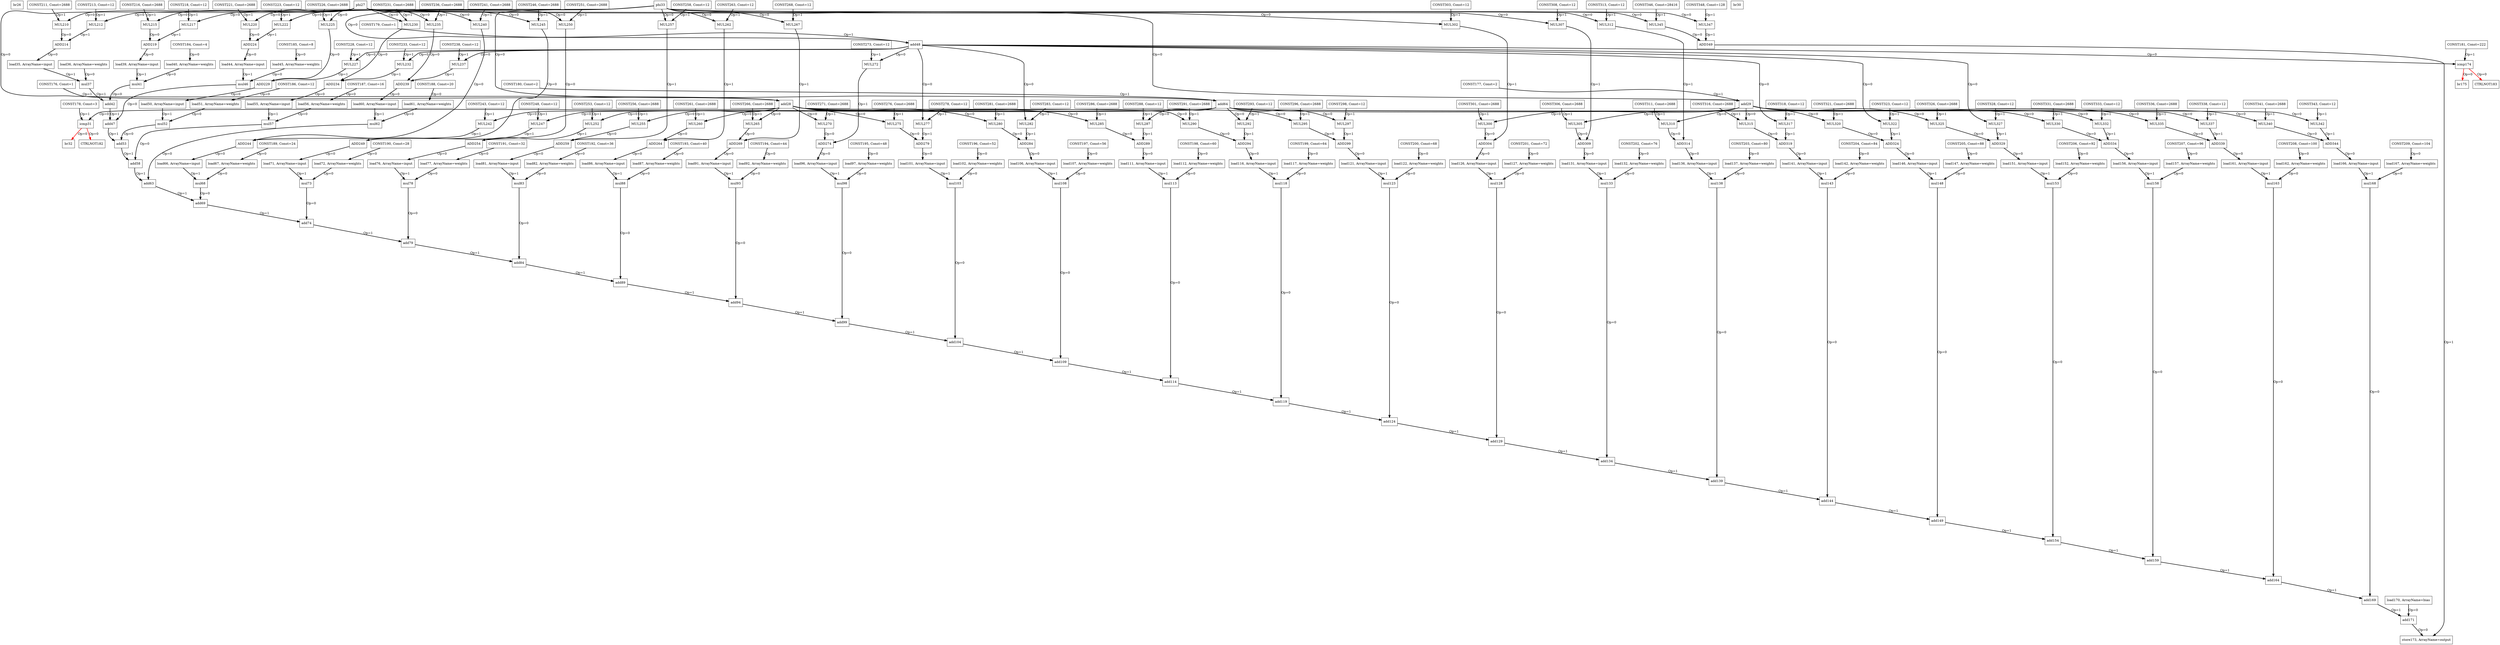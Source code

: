 Digraph G {
br26[label = "br26", shape = box, color = black];
phi27[label = "phi27", shape = box, color = black];
add28[label = "add28", shape = box, color = black];
add29[label = "add29", shape = box, color = black];
br30[label = "br30", shape = box, color = black];
icmp31[label = "icmp31", shape = box, color = black];
br32[label = "br32", shape = box, color = black];
phi33[label = "phi33", shape = box, color = black];
load35[label = "load35, ArrayName=input", shape = box, color = black];
load36[label = "load36, ArrayName=weights", shape = box, color = black];
mul37[label = "mul37", shape = box, color = black];
load39[label = "load39, ArrayName=input", shape = box, color = black];
load40[label = "load40, ArrayName=weights", shape = box, color = black];
mul41[label = "mul41", shape = box, color = black];
add42[label = "add42", shape = box, color = black];
load44[label = "load44, ArrayName=input", shape = box, color = black];
load45[label = "load45, ArrayName=weights", shape = box, color = black];
mul46[label = "mul46", shape = box, color = black];
add47[label = "add47", shape = box, color = black];
add48[label = "add48", shape = box, color = black];
load50[label = "load50, ArrayName=input", shape = box, color = black];
load51[label = "load51, ArrayName=weights", shape = box, color = black];
mul52[label = "mul52", shape = box, color = black];
add53[label = "add53", shape = box, color = black];
load55[label = "load55, ArrayName=input", shape = box, color = black];
load56[label = "load56, ArrayName=weights", shape = box, color = black];
mul57[label = "mul57", shape = box, color = black];
add58[label = "add58", shape = box, color = black];
load60[label = "load60, ArrayName=input", shape = box, color = black];
load61[label = "load61, ArrayName=weights", shape = box, color = black];
mul62[label = "mul62", shape = box, color = black];
add63[label = "add63", shape = box, color = black];
add64[label = "add64", shape = box, color = black];
load66[label = "load66, ArrayName=input", shape = box, color = black];
load67[label = "load67, ArrayName=weights", shape = box, color = black];
mul68[label = "mul68", shape = box, color = black];
add69[label = "add69", shape = box, color = black];
load71[label = "load71, ArrayName=input", shape = box, color = black];
load72[label = "load72, ArrayName=weights", shape = box, color = black];
mul73[label = "mul73", shape = box, color = black];
add74[label = "add74", shape = box, color = black];
load76[label = "load76, ArrayName=input", shape = box, color = black];
load77[label = "load77, ArrayName=weights", shape = box, color = black];
mul78[label = "mul78", shape = box, color = black];
add79[label = "add79", shape = box, color = black];
load81[label = "load81, ArrayName=input", shape = box, color = black];
load82[label = "load82, ArrayName=weights", shape = box, color = black];
mul83[label = "mul83", shape = box, color = black];
add84[label = "add84", shape = box, color = black];
load86[label = "load86, ArrayName=input", shape = box, color = black];
load87[label = "load87, ArrayName=weights", shape = box, color = black];
mul88[label = "mul88", shape = box, color = black];
add89[label = "add89", shape = box, color = black];
load91[label = "load91, ArrayName=input", shape = box, color = black];
load92[label = "load92, ArrayName=weights", shape = box, color = black];
mul93[label = "mul93", shape = box, color = black];
add94[label = "add94", shape = box, color = black];
load96[label = "load96, ArrayName=input", shape = box, color = black];
load97[label = "load97, ArrayName=weights", shape = box, color = black];
mul98[label = "mul98", shape = box, color = black];
add99[label = "add99", shape = box, color = black];
load101[label = "load101, ArrayName=input", shape = box, color = black];
load102[label = "load102, ArrayName=weights", shape = box, color = black];
mul103[label = "mul103", shape = box, color = black];
add104[label = "add104", shape = box, color = black];
load106[label = "load106, ArrayName=input", shape = box, color = black];
load107[label = "load107, ArrayName=weights", shape = box, color = black];
mul108[label = "mul108", shape = box, color = black];
add109[label = "add109", shape = box, color = black];
load111[label = "load111, ArrayName=input", shape = box, color = black];
load112[label = "load112, ArrayName=weights", shape = box, color = black];
mul113[label = "mul113", shape = box, color = black];
add114[label = "add114", shape = box, color = black];
load116[label = "load116, ArrayName=input", shape = box, color = black];
load117[label = "load117, ArrayName=weights", shape = box, color = black];
mul118[label = "mul118", shape = box, color = black];
add119[label = "add119", shape = box, color = black];
load121[label = "load121, ArrayName=input", shape = box, color = black];
load122[label = "load122, ArrayName=weights", shape = box, color = black];
mul123[label = "mul123", shape = box, color = black];
add124[label = "add124", shape = box, color = black];
load126[label = "load126, ArrayName=input", shape = box, color = black];
load127[label = "load127, ArrayName=weights", shape = box, color = black];
mul128[label = "mul128", shape = box, color = black];
add129[label = "add129", shape = box, color = black];
load131[label = "load131, ArrayName=input", shape = box, color = black];
load132[label = "load132, ArrayName=weights", shape = box, color = black];
mul133[label = "mul133", shape = box, color = black];
add134[label = "add134", shape = box, color = black];
load136[label = "load136, ArrayName=input", shape = box, color = black];
load137[label = "load137, ArrayName=weights", shape = box, color = black];
mul138[label = "mul138", shape = box, color = black];
add139[label = "add139", shape = box, color = black];
load141[label = "load141, ArrayName=input", shape = box, color = black];
load142[label = "load142, ArrayName=weights", shape = box, color = black];
mul143[label = "mul143", shape = box, color = black];
add144[label = "add144", shape = box, color = black];
load146[label = "load146, ArrayName=input", shape = box, color = black];
load147[label = "load147, ArrayName=weights", shape = box, color = black];
mul148[label = "mul148", shape = box, color = black];
add149[label = "add149", shape = box, color = black];
load151[label = "load151, ArrayName=input", shape = box, color = black];
load152[label = "load152, ArrayName=weights", shape = box, color = black];
mul153[label = "mul153", shape = box, color = black];
add154[label = "add154", shape = box, color = black];
load156[label = "load156, ArrayName=input", shape = box, color = black];
load157[label = "load157, ArrayName=weights", shape = box, color = black];
mul158[label = "mul158", shape = box, color = black];
add159[label = "add159", shape = box, color = black];
load161[label = "load161, ArrayName=input", shape = box, color = black];
load162[label = "load162, ArrayName=weights", shape = box, color = black];
mul163[label = "mul163", shape = box, color = black];
add164[label = "add164", shape = box, color = black];
load166[label = "load166, ArrayName=input", shape = box, color = black];
load167[label = "load167, ArrayName=weights", shape = box, color = black];
mul168[label = "mul168", shape = box, color = black];
add169[label = "add169", shape = box, color = black];
load170[label = "load170, ArrayName=bias", shape = box, color = black];
add171[label = "add171", shape = box, color = black];
store173[label = "store173, ArrayName=output", shape = box, color = black];
icmp174[label = "icmp174", shape = box, color = black];
br175[label = "br175", shape = box, color = black];
CONST176[label = "CONST176, Const=1", shape = box, color = black];
CONST177[label = "CONST177, Const=2", shape = box, color = black];
CONST178[label = "CONST178, Const=3", shape = box, color = black];
CONST179[label = "CONST179, Const=1", shape = box, color = black];
CONST180[label = "CONST180, Const=2", shape = box, color = black];
CONST181[label = "CONST181, Const=222", shape = box, color = black];
CTRLNOT182[label = "CTRLNOT182", shape = box, color = black];
CTRLNOT183[label = "CTRLNOT183", shape = box, color = black];
CONST184[label = "CONST184, Const=4", shape = box, color = black];
CONST185[label = "CONST185, Const=8", shape = box, color = black];
CONST186[label = "CONST186, Const=12", shape = box, color = black];
CONST187[label = "CONST187, Const=16", shape = box, color = black];
CONST188[label = "CONST188, Const=20", shape = box, color = black];
CONST189[label = "CONST189, Const=24", shape = box, color = black];
CONST190[label = "CONST190, Const=28", shape = box, color = black];
CONST191[label = "CONST191, Const=32", shape = box, color = black];
CONST192[label = "CONST192, Const=36", shape = box, color = black];
CONST193[label = "CONST193, Const=40", shape = box, color = black];
CONST194[label = "CONST194, Const=44", shape = box, color = black];
CONST195[label = "CONST195, Const=48", shape = box, color = black];
CONST196[label = "CONST196, Const=52", shape = box, color = black];
CONST197[label = "CONST197, Const=56", shape = box, color = black];
CONST198[label = "CONST198, Const=60", shape = box, color = black];
CONST199[label = "CONST199, Const=64", shape = box, color = black];
CONST200[label = "CONST200, Const=68", shape = box, color = black];
CONST201[label = "CONST201, Const=72", shape = box, color = black];
CONST202[label = "CONST202, Const=76", shape = box, color = black];
CONST203[label = "CONST203, Const=80", shape = box, color = black];
CONST204[label = "CONST204, Const=84", shape = box, color = black];
CONST205[label = "CONST205, Const=88", shape = box, color = black];
CONST206[label = "CONST206, Const=92", shape = box, color = black];
CONST207[label = "CONST207, Const=96", shape = box, color = black];
CONST208[label = "CONST208, Const=100", shape = box, color = black];
CONST209[label = "CONST209, Const=104", shape = box, color = black];
MUL210[label = "MUL210", shape = box, color = black];
CONST211[label = "CONST211, Const=2688", shape = box, color = black];
MUL212[label = "MUL212", shape = box, color = black];
CONST213[label = "CONST213, Const=12", shape = box, color = black];
ADD214[label = "ADD214", shape = box, color = black];
MUL215[label = "MUL215", shape = box, color = black];
CONST216[label = "CONST216, Const=2688", shape = box, color = black];
MUL217[label = "MUL217", shape = box, color = black];
CONST218[label = "CONST218, Const=12", shape = box, color = black];
ADD219[label = "ADD219", shape = box, color = black];
MUL220[label = "MUL220", shape = box, color = black];
CONST221[label = "CONST221, Const=2688", shape = box, color = black];
MUL222[label = "MUL222", shape = box, color = black];
CONST223[label = "CONST223, Const=12", shape = box, color = black];
ADD224[label = "ADD224", shape = box, color = black];
MUL225[label = "MUL225", shape = box, color = black];
CONST226[label = "CONST226, Const=2688", shape = box, color = black];
MUL227[label = "MUL227", shape = box, color = black];
CONST228[label = "CONST228, Const=12", shape = box, color = black];
ADD229[label = "ADD229", shape = box, color = black];
MUL230[label = "MUL230", shape = box, color = black];
CONST231[label = "CONST231, Const=2688", shape = box, color = black];
MUL232[label = "MUL232", shape = box, color = black];
CONST233[label = "CONST233, Const=12", shape = box, color = black];
ADD234[label = "ADD234", shape = box, color = black];
MUL235[label = "MUL235", shape = box, color = black];
CONST236[label = "CONST236, Const=2688", shape = box, color = black];
MUL237[label = "MUL237", shape = box, color = black];
CONST238[label = "CONST238, Const=12", shape = box, color = black];
ADD239[label = "ADD239", shape = box, color = black];
MUL240[label = "MUL240", shape = box, color = black];
CONST241[label = "CONST241, Const=2688", shape = box, color = black];
MUL242[label = "MUL242", shape = box, color = black];
CONST243[label = "CONST243, Const=12", shape = box, color = black];
ADD244[label = "ADD244", shape = box, color = black];
MUL245[label = "MUL245", shape = box, color = black];
CONST246[label = "CONST246, Const=2688", shape = box, color = black];
MUL247[label = "MUL247", shape = box, color = black];
CONST248[label = "CONST248, Const=12", shape = box, color = black];
ADD249[label = "ADD249", shape = box, color = black];
MUL250[label = "MUL250", shape = box, color = black];
CONST251[label = "CONST251, Const=2688", shape = box, color = black];
MUL252[label = "MUL252", shape = box, color = black];
CONST253[label = "CONST253, Const=12", shape = box, color = black];
ADD254[label = "ADD254", shape = box, color = black];
MUL255[label = "MUL255", shape = box, color = black];
CONST256[label = "CONST256, Const=2688", shape = box, color = black];
MUL257[label = "MUL257", shape = box, color = black];
CONST258[label = "CONST258, Const=12", shape = box, color = black];
ADD259[label = "ADD259", shape = box, color = black];
MUL260[label = "MUL260", shape = box, color = black];
CONST261[label = "CONST261, Const=2688", shape = box, color = black];
MUL262[label = "MUL262", shape = box, color = black];
CONST263[label = "CONST263, Const=12", shape = box, color = black];
ADD264[label = "ADD264", shape = box, color = black];
MUL265[label = "MUL265", shape = box, color = black];
CONST266[label = "CONST266, Const=2688", shape = box, color = black];
MUL267[label = "MUL267", shape = box, color = black];
CONST268[label = "CONST268, Const=12", shape = box, color = black];
ADD269[label = "ADD269", shape = box, color = black];
MUL270[label = "MUL270", shape = box, color = black];
CONST271[label = "CONST271, Const=2688", shape = box, color = black];
MUL272[label = "MUL272", shape = box, color = black];
CONST273[label = "CONST273, Const=12", shape = box, color = black];
ADD274[label = "ADD274", shape = box, color = black];
MUL275[label = "MUL275", shape = box, color = black];
CONST276[label = "CONST276, Const=2688", shape = box, color = black];
MUL277[label = "MUL277", shape = box, color = black];
CONST278[label = "CONST278, Const=12", shape = box, color = black];
ADD279[label = "ADD279", shape = box, color = black];
MUL280[label = "MUL280", shape = box, color = black];
CONST281[label = "CONST281, Const=2688", shape = box, color = black];
MUL282[label = "MUL282", shape = box, color = black];
CONST283[label = "CONST283, Const=12", shape = box, color = black];
ADD284[label = "ADD284", shape = box, color = black];
MUL285[label = "MUL285", shape = box, color = black];
CONST286[label = "CONST286, Const=2688", shape = box, color = black];
MUL287[label = "MUL287", shape = box, color = black];
CONST288[label = "CONST288, Const=12", shape = box, color = black];
ADD289[label = "ADD289", shape = box, color = black];
MUL290[label = "MUL290", shape = box, color = black];
CONST291[label = "CONST291, Const=2688", shape = box, color = black];
MUL292[label = "MUL292", shape = box, color = black];
CONST293[label = "CONST293, Const=12", shape = box, color = black];
ADD294[label = "ADD294", shape = box, color = black];
MUL295[label = "MUL295", shape = box, color = black];
CONST296[label = "CONST296, Const=2688", shape = box, color = black];
MUL297[label = "MUL297", shape = box, color = black];
CONST298[label = "CONST298, Const=12", shape = box, color = black];
ADD299[label = "ADD299", shape = box, color = black];
MUL300[label = "MUL300", shape = box, color = black];
CONST301[label = "CONST301, Const=2688", shape = box, color = black];
MUL302[label = "MUL302", shape = box, color = black];
CONST303[label = "CONST303, Const=12", shape = box, color = black];
ADD304[label = "ADD304", shape = box, color = black];
MUL305[label = "MUL305", shape = box, color = black];
CONST306[label = "CONST306, Const=2688", shape = box, color = black];
MUL307[label = "MUL307", shape = box, color = black];
CONST308[label = "CONST308, Const=12", shape = box, color = black];
ADD309[label = "ADD309", shape = box, color = black];
MUL310[label = "MUL310", shape = box, color = black];
CONST311[label = "CONST311, Const=2688", shape = box, color = black];
MUL312[label = "MUL312", shape = box, color = black];
CONST313[label = "CONST313, Const=12", shape = box, color = black];
ADD314[label = "ADD314", shape = box, color = black];
MUL315[label = "MUL315", shape = box, color = black];
CONST316[label = "CONST316, Const=2688", shape = box, color = black];
MUL317[label = "MUL317", shape = box, color = black];
CONST318[label = "CONST318, Const=12", shape = box, color = black];
ADD319[label = "ADD319", shape = box, color = black];
MUL320[label = "MUL320", shape = box, color = black];
CONST321[label = "CONST321, Const=2688", shape = box, color = black];
MUL322[label = "MUL322", shape = box, color = black];
CONST323[label = "CONST323, Const=12", shape = box, color = black];
ADD324[label = "ADD324", shape = box, color = black];
MUL325[label = "MUL325", shape = box, color = black];
CONST326[label = "CONST326, Const=2688", shape = box, color = black];
MUL327[label = "MUL327", shape = box, color = black];
CONST328[label = "CONST328, Const=12", shape = box, color = black];
ADD329[label = "ADD329", shape = box, color = black];
MUL330[label = "MUL330", shape = box, color = black];
CONST331[label = "CONST331, Const=2688", shape = box, color = black];
MUL332[label = "MUL332", shape = box, color = black];
CONST333[label = "CONST333, Const=12", shape = box, color = black];
ADD334[label = "ADD334", shape = box, color = black];
MUL335[label = "MUL335", shape = box, color = black];
CONST336[label = "CONST336, Const=2688", shape = box, color = black];
MUL337[label = "MUL337", shape = box, color = black];
CONST338[label = "CONST338, Const=12", shape = box, color = black];
ADD339[label = "ADD339", shape = box, color = black];
MUL340[label = "MUL340", shape = box, color = black];
CONST341[label = "CONST341, Const=2688", shape = box, color = black];
MUL342[label = "MUL342", shape = box, color = black];
CONST343[label = "CONST343, Const=12", shape = box, color = black];
ADD344[label = "ADD344", shape = box, color = black];
MUL345[label = "MUL345", shape = box, color = black];
CONST346[label = "CONST346, Const=28416", shape = box, color = black];
MUL347[label = "MUL347", shape = box, color = black];
CONST348[label = "CONST348, Const=128", shape = box, color = black];
ADD349[label = "ADD349", shape = box, color = black];
phi27 -> add29[color = black, style = bold, label = "Op=0"];
phi27 -> add28[color = black, style = bold, label = "Op=0"];
CONST176 -> add28[color = black, style = bold, label = "Op=1"];
add28 -> icmp31[color = black, style = bold, label = "Op=0"];
CONST177 -> add29[color = black, style = bold, label = "Op=1"];
CONST178 -> icmp31[color = black, style = bold, label = "Op=1"];
icmp31 -> br32[color = red, style = bold, label = "Op=0"];
phi33 -> add64[color = black, style = bold, label = "Op=0"];
phi33 -> add48[color = black, style = bold, label = "Op=0"];
load35 -> mul37[color = black, style = bold, label = "Op=1"];
load36 -> mul37[color = black, style = bold, label = "Op=0"];
mul37 -> add42[color = black, style = bold, label = "Op=1"];
load39 -> mul41[color = black, style = bold, label = "Op=1"];
load40 -> mul41[color = black, style = bold, label = "Op=0"];
mul41 -> add42[color = black, style = bold, label = "Op=0"];
add42 -> add47[color = black, style = bold, label = "Op=1"];
load44 -> mul46[color = black, style = bold, label = "Op=1"];
load45 -> mul46[color = black, style = bold, label = "Op=0"];
mul46 -> add47[color = black, style = bold, label = "Op=0"];
add47 -> add53[color = black, style = bold, label = "Op=1"];
CONST179 -> add48[color = black, style = bold, label = "Op=1"];
add48 -> icmp174[color = black, style = bold, label = "Op=0"];
load50 -> mul52[color = black, style = bold, label = "Op=1"];
load51 -> mul52[color = black, style = bold, label = "Op=0"];
mul52 -> add53[color = black, style = bold, label = "Op=0"];
add53 -> add58[color = black, style = bold, label = "Op=1"];
load55 -> mul57[color = black, style = bold, label = "Op=1"];
load56 -> mul57[color = black, style = bold, label = "Op=0"];
mul57 -> add58[color = black, style = bold, label = "Op=0"];
add58 -> add63[color = black, style = bold, label = "Op=1"];
load60 -> mul62[color = black, style = bold, label = "Op=1"];
load61 -> mul62[color = black, style = bold, label = "Op=0"];
mul62 -> add63[color = black, style = bold, label = "Op=0"];
add63 -> add69[color = black, style = bold, label = "Op=1"];
CONST180 -> add64[color = black, style = bold, label = "Op=1"];
load66 -> mul68[color = black, style = bold, label = "Op=1"];
load67 -> mul68[color = black, style = bold, label = "Op=0"];
mul68 -> add69[color = black, style = bold, label = "Op=0"];
add69 -> add74[color = black, style = bold, label = "Op=1"];
load71 -> mul73[color = black, style = bold, label = "Op=1"];
load72 -> mul73[color = black, style = bold, label = "Op=0"];
mul73 -> add74[color = black, style = bold, label = "Op=0"];
add74 -> add79[color = black, style = bold, label = "Op=1"];
load76 -> mul78[color = black, style = bold, label = "Op=1"];
load77 -> mul78[color = black, style = bold, label = "Op=0"];
mul78 -> add79[color = black, style = bold, label = "Op=0"];
add79 -> add84[color = black, style = bold, label = "Op=1"];
load81 -> mul83[color = black, style = bold, label = "Op=1"];
load82 -> mul83[color = black, style = bold, label = "Op=0"];
mul83 -> add84[color = black, style = bold, label = "Op=0"];
add84 -> add89[color = black, style = bold, label = "Op=1"];
load86 -> mul88[color = black, style = bold, label = "Op=1"];
load87 -> mul88[color = black, style = bold, label = "Op=0"];
mul88 -> add89[color = black, style = bold, label = "Op=0"];
add89 -> add94[color = black, style = bold, label = "Op=1"];
load91 -> mul93[color = black, style = bold, label = "Op=1"];
load92 -> mul93[color = black, style = bold, label = "Op=0"];
mul93 -> add94[color = black, style = bold, label = "Op=0"];
add94 -> add99[color = black, style = bold, label = "Op=1"];
load96 -> mul98[color = black, style = bold, label = "Op=1"];
load97 -> mul98[color = black, style = bold, label = "Op=0"];
mul98 -> add99[color = black, style = bold, label = "Op=0"];
add99 -> add104[color = black, style = bold, label = "Op=1"];
load101 -> mul103[color = black, style = bold, label = "Op=1"];
load102 -> mul103[color = black, style = bold, label = "Op=0"];
mul103 -> add104[color = black, style = bold, label = "Op=0"];
add104 -> add109[color = black, style = bold, label = "Op=1"];
load106 -> mul108[color = black, style = bold, label = "Op=1"];
load107 -> mul108[color = black, style = bold, label = "Op=0"];
mul108 -> add109[color = black, style = bold, label = "Op=0"];
add109 -> add114[color = black, style = bold, label = "Op=1"];
load111 -> mul113[color = black, style = bold, label = "Op=1"];
load112 -> mul113[color = black, style = bold, label = "Op=0"];
mul113 -> add114[color = black, style = bold, label = "Op=0"];
add114 -> add119[color = black, style = bold, label = "Op=1"];
load116 -> mul118[color = black, style = bold, label = "Op=1"];
load117 -> mul118[color = black, style = bold, label = "Op=0"];
mul118 -> add119[color = black, style = bold, label = "Op=0"];
add119 -> add124[color = black, style = bold, label = "Op=1"];
load121 -> mul123[color = black, style = bold, label = "Op=1"];
load122 -> mul123[color = black, style = bold, label = "Op=0"];
mul123 -> add124[color = black, style = bold, label = "Op=0"];
add124 -> add129[color = black, style = bold, label = "Op=1"];
load126 -> mul128[color = black, style = bold, label = "Op=1"];
load127 -> mul128[color = black, style = bold, label = "Op=0"];
mul128 -> add129[color = black, style = bold, label = "Op=0"];
add129 -> add134[color = black, style = bold, label = "Op=1"];
load131 -> mul133[color = black, style = bold, label = "Op=1"];
load132 -> mul133[color = black, style = bold, label = "Op=0"];
mul133 -> add134[color = black, style = bold, label = "Op=0"];
add134 -> add139[color = black, style = bold, label = "Op=1"];
load136 -> mul138[color = black, style = bold, label = "Op=1"];
load137 -> mul138[color = black, style = bold, label = "Op=0"];
mul138 -> add139[color = black, style = bold, label = "Op=0"];
add139 -> add144[color = black, style = bold, label = "Op=1"];
load141 -> mul143[color = black, style = bold, label = "Op=1"];
load142 -> mul143[color = black, style = bold, label = "Op=0"];
mul143 -> add144[color = black, style = bold, label = "Op=0"];
add144 -> add149[color = black, style = bold, label = "Op=1"];
load146 -> mul148[color = black, style = bold, label = "Op=1"];
load147 -> mul148[color = black, style = bold, label = "Op=0"];
mul148 -> add149[color = black, style = bold, label = "Op=0"];
add149 -> add154[color = black, style = bold, label = "Op=1"];
load151 -> mul153[color = black, style = bold, label = "Op=1"];
load152 -> mul153[color = black, style = bold, label = "Op=0"];
mul153 -> add154[color = black, style = bold, label = "Op=0"];
add154 -> add159[color = black, style = bold, label = "Op=1"];
load156 -> mul158[color = black, style = bold, label = "Op=1"];
load157 -> mul158[color = black, style = bold, label = "Op=0"];
mul158 -> add159[color = black, style = bold, label = "Op=0"];
add159 -> add164[color = black, style = bold, label = "Op=1"];
load161 -> mul163[color = black, style = bold, label = "Op=1"];
load162 -> mul163[color = black, style = bold, label = "Op=0"];
mul163 -> add164[color = black, style = bold, label = "Op=0"];
add164 -> add169[color = black, style = bold, label = "Op=1"];
load166 -> mul168[color = black, style = bold, label = "Op=1"];
load167 -> mul168[color = black, style = bold, label = "Op=0"];
mul168 -> add169[color = black, style = bold, label = "Op=0"];
add169 -> add171[color = black, style = bold, label = "Op=1"];
load170 -> add171[color = black, style = bold, label = "Op=0"];
add171 -> store173[color = black, style = bold, label = "Op=0"];
CONST181 -> icmp174[color = black, style = bold, label = "Op=1"];
icmp174 -> br175[color = red, style = bold, label = "Op=0"];
icmp31 -> CTRLNOT182[color = red, style = bold, label = "Op=0"];
icmp174 -> CTRLNOT183[color = red, style = bold, label = "Op=0"];
CONST184 -> load40[color = black, style = bold, label = "Op=0"];
CONST185 -> load45[color = black, style = bold, label = "Op=0"];
CONST186 -> load51[color = black, style = bold, label = "Op=0"];
CONST187 -> load56[color = black, style = bold, label = "Op=0"];
CONST188 -> load61[color = black, style = bold, label = "Op=0"];
CONST189 -> load67[color = black, style = bold, label = "Op=0"];
CONST190 -> load72[color = black, style = bold, label = "Op=0"];
CONST191 -> load77[color = black, style = bold, label = "Op=0"];
CONST192 -> load82[color = black, style = bold, label = "Op=0"];
CONST193 -> load87[color = black, style = bold, label = "Op=0"];
CONST194 -> load92[color = black, style = bold, label = "Op=0"];
CONST195 -> load97[color = black, style = bold, label = "Op=0"];
CONST196 -> load102[color = black, style = bold, label = "Op=0"];
CONST197 -> load107[color = black, style = bold, label = "Op=0"];
CONST198 -> load112[color = black, style = bold, label = "Op=0"];
CONST199 -> load117[color = black, style = bold, label = "Op=0"];
CONST200 -> load122[color = black, style = bold, label = "Op=0"];
CONST201 -> load127[color = black, style = bold, label = "Op=0"];
CONST202 -> load132[color = black, style = bold, label = "Op=0"];
CONST203 -> load137[color = black, style = bold, label = "Op=0"];
CONST204 -> load142[color = black, style = bold, label = "Op=0"];
CONST205 -> load147[color = black, style = bold, label = "Op=0"];
CONST206 -> load152[color = black, style = bold, label = "Op=0"];
CONST207 -> load157[color = black, style = bold, label = "Op=0"];
CONST208 -> load162[color = black, style = bold, label = "Op=0"];
CONST209 -> load167[color = black, style = bold, label = "Op=0"];
phi27 -> MUL210[color = black, style = bold, label = "Op=0"];
CONST211 -> MUL210[color = black, style = bold, label = "Op=1"];
phi33 -> MUL212[color = black, style = bold, label = "Op=0"];
CONST213 -> MUL212[color = black, style = bold, label = "Op=1"];
MUL210 -> ADD214[color = black, style = bold, label = "Op=0"];
MUL212 -> ADD214[color = black, style = bold, label = "Op=1"];
ADD214 -> load35[color = black, style = bold, label = "Op=0"];
phi27 -> MUL215[color = black, style = bold, label = "Op=0"];
CONST216 -> MUL215[color = black, style = bold, label = "Op=1"];
phi33 -> MUL217[color = black, style = bold, label = "Op=0"];
CONST218 -> MUL217[color = black, style = bold, label = "Op=1"];
MUL215 -> ADD219[color = black, style = bold, label = "Op=0"];
MUL217 -> ADD219[color = black, style = bold, label = "Op=1"];
ADD219 -> load39[color = black, style = bold, label = "Op=0"];
phi27 -> MUL220[color = black, style = bold, label = "Op=0"];
CONST221 -> MUL220[color = black, style = bold, label = "Op=1"];
phi33 -> MUL222[color = black, style = bold, label = "Op=0"];
CONST223 -> MUL222[color = black, style = bold, label = "Op=1"];
MUL220 -> ADD224[color = black, style = bold, label = "Op=0"];
MUL222 -> ADD224[color = black, style = bold, label = "Op=1"];
ADD224 -> load44[color = black, style = bold, label = "Op=0"];
phi27 -> MUL225[color = black, style = bold, label = "Op=0"];
CONST226 -> MUL225[color = black, style = bold, label = "Op=1"];
add48 -> MUL227[color = black, style = bold, label = "Op=0"];
CONST228 -> MUL227[color = black, style = bold, label = "Op=1"];
MUL225 -> ADD229[color = black, style = bold, label = "Op=0"];
MUL227 -> ADD229[color = black, style = bold, label = "Op=1"];
ADD229 -> load50[color = black, style = bold, label = "Op=0"];
phi27 -> MUL230[color = black, style = bold, label = "Op=0"];
CONST231 -> MUL230[color = black, style = bold, label = "Op=1"];
add48 -> MUL232[color = black, style = bold, label = "Op=0"];
CONST233 -> MUL232[color = black, style = bold, label = "Op=1"];
MUL230 -> ADD234[color = black, style = bold, label = "Op=0"];
MUL232 -> ADD234[color = black, style = bold, label = "Op=1"];
ADD234 -> load55[color = black, style = bold, label = "Op=0"];
phi27 -> MUL235[color = black, style = bold, label = "Op=0"];
CONST236 -> MUL235[color = black, style = bold, label = "Op=1"];
add48 -> MUL237[color = black, style = bold, label = "Op=0"];
CONST238 -> MUL237[color = black, style = bold, label = "Op=1"];
MUL235 -> ADD239[color = black, style = bold, label = "Op=0"];
MUL237 -> ADD239[color = black, style = bold, label = "Op=1"];
ADD239 -> load60[color = black, style = bold, label = "Op=0"];
phi27 -> MUL240[color = black, style = bold, label = "Op=0"];
CONST241 -> MUL240[color = black, style = bold, label = "Op=1"];
add64 -> MUL242[color = black, style = bold, label = "Op=0"];
CONST243 -> MUL242[color = black, style = bold, label = "Op=1"];
MUL240 -> ADD244[color = black, style = bold, label = "Op=0"];
MUL242 -> ADD244[color = black, style = bold, label = "Op=1"];
ADD244 -> load66[color = black, style = bold, label = "Op=0"];
phi27 -> MUL245[color = black, style = bold, label = "Op=0"];
CONST246 -> MUL245[color = black, style = bold, label = "Op=1"];
add64 -> MUL247[color = black, style = bold, label = "Op=0"];
CONST248 -> MUL247[color = black, style = bold, label = "Op=1"];
MUL245 -> ADD249[color = black, style = bold, label = "Op=0"];
MUL247 -> ADD249[color = black, style = bold, label = "Op=1"];
ADD249 -> load71[color = black, style = bold, label = "Op=0"];
phi27 -> MUL250[color = black, style = bold, label = "Op=0"];
CONST251 -> MUL250[color = black, style = bold, label = "Op=1"];
add64 -> MUL252[color = black, style = bold, label = "Op=0"];
CONST253 -> MUL252[color = black, style = bold, label = "Op=1"];
MUL250 -> ADD254[color = black, style = bold, label = "Op=0"];
MUL252 -> ADD254[color = black, style = bold, label = "Op=1"];
ADD254 -> load76[color = black, style = bold, label = "Op=0"];
add28 -> MUL255[color = black, style = bold, label = "Op=0"];
CONST256 -> MUL255[color = black, style = bold, label = "Op=1"];
phi33 -> MUL257[color = black, style = bold, label = "Op=0"];
CONST258 -> MUL257[color = black, style = bold, label = "Op=1"];
MUL255 -> ADD259[color = black, style = bold, label = "Op=0"];
MUL257 -> ADD259[color = black, style = bold, label = "Op=1"];
ADD259 -> load81[color = black, style = bold, label = "Op=0"];
add28 -> MUL260[color = black, style = bold, label = "Op=0"];
CONST261 -> MUL260[color = black, style = bold, label = "Op=1"];
phi33 -> MUL262[color = black, style = bold, label = "Op=0"];
CONST263 -> MUL262[color = black, style = bold, label = "Op=1"];
MUL260 -> ADD264[color = black, style = bold, label = "Op=0"];
MUL262 -> ADD264[color = black, style = bold, label = "Op=1"];
ADD264 -> load86[color = black, style = bold, label = "Op=0"];
add28 -> MUL265[color = black, style = bold, label = "Op=0"];
CONST266 -> MUL265[color = black, style = bold, label = "Op=1"];
phi33 -> MUL267[color = black, style = bold, label = "Op=0"];
CONST268 -> MUL267[color = black, style = bold, label = "Op=1"];
MUL265 -> ADD269[color = black, style = bold, label = "Op=0"];
MUL267 -> ADD269[color = black, style = bold, label = "Op=1"];
ADD269 -> load91[color = black, style = bold, label = "Op=0"];
add28 -> MUL270[color = black, style = bold, label = "Op=0"];
CONST271 -> MUL270[color = black, style = bold, label = "Op=1"];
add48 -> MUL272[color = black, style = bold, label = "Op=0"];
CONST273 -> MUL272[color = black, style = bold, label = "Op=1"];
MUL270 -> ADD274[color = black, style = bold, label = "Op=0"];
MUL272 -> ADD274[color = black, style = bold, label = "Op=1"];
ADD274 -> load96[color = black, style = bold, label = "Op=0"];
add28 -> MUL275[color = black, style = bold, label = "Op=0"];
CONST276 -> MUL275[color = black, style = bold, label = "Op=1"];
add48 -> MUL277[color = black, style = bold, label = "Op=0"];
CONST278 -> MUL277[color = black, style = bold, label = "Op=1"];
MUL275 -> ADD279[color = black, style = bold, label = "Op=0"];
MUL277 -> ADD279[color = black, style = bold, label = "Op=1"];
ADD279 -> load101[color = black, style = bold, label = "Op=0"];
add28 -> MUL280[color = black, style = bold, label = "Op=0"];
CONST281 -> MUL280[color = black, style = bold, label = "Op=1"];
add48 -> MUL282[color = black, style = bold, label = "Op=0"];
CONST283 -> MUL282[color = black, style = bold, label = "Op=1"];
MUL280 -> ADD284[color = black, style = bold, label = "Op=0"];
MUL282 -> ADD284[color = black, style = bold, label = "Op=1"];
ADD284 -> load106[color = black, style = bold, label = "Op=0"];
add28 -> MUL285[color = black, style = bold, label = "Op=0"];
CONST286 -> MUL285[color = black, style = bold, label = "Op=1"];
add64 -> MUL287[color = black, style = bold, label = "Op=0"];
CONST288 -> MUL287[color = black, style = bold, label = "Op=1"];
MUL285 -> ADD289[color = black, style = bold, label = "Op=0"];
MUL287 -> ADD289[color = black, style = bold, label = "Op=1"];
ADD289 -> load111[color = black, style = bold, label = "Op=0"];
add28 -> MUL290[color = black, style = bold, label = "Op=0"];
CONST291 -> MUL290[color = black, style = bold, label = "Op=1"];
add64 -> MUL292[color = black, style = bold, label = "Op=0"];
CONST293 -> MUL292[color = black, style = bold, label = "Op=1"];
MUL290 -> ADD294[color = black, style = bold, label = "Op=0"];
MUL292 -> ADD294[color = black, style = bold, label = "Op=1"];
ADD294 -> load116[color = black, style = bold, label = "Op=0"];
add28 -> MUL295[color = black, style = bold, label = "Op=0"];
CONST296 -> MUL295[color = black, style = bold, label = "Op=1"];
add64 -> MUL297[color = black, style = bold, label = "Op=0"];
CONST298 -> MUL297[color = black, style = bold, label = "Op=1"];
MUL295 -> ADD299[color = black, style = bold, label = "Op=0"];
MUL297 -> ADD299[color = black, style = bold, label = "Op=1"];
ADD299 -> load121[color = black, style = bold, label = "Op=0"];
add29 -> MUL300[color = black, style = bold, label = "Op=0"];
CONST301 -> MUL300[color = black, style = bold, label = "Op=1"];
phi33 -> MUL302[color = black, style = bold, label = "Op=0"];
CONST303 -> MUL302[color = black, style = bold, label = "Op=1"];
MUL300 -> ADD304[color = black, style = bold, label = "Op=0"];
MUL302 -> ADD304[color = black, style = bold, label = "Op=1"];
ADD304 -> load126[color = black, style = bold, label = "Op=0"];
add29 -> MUL305[color = black, style = bold, label = "Op=0"];
CONST306 -> MUL305[color = black, style = bold, label = "Op=1"];
phi33 -> MUL307[color = black, style = bold, label = "Op=0"];
CONST308 -> MUL307[color = black, style = bold, label = "Op=1"];
MUL305 -> ADD309[color = black, style = bold, label = "Op=0"];
MUL307 -> ADD309[color = black, style = bold, label = "Op=1"];
ADD309 -> load131[color = black, style = bold, label = "Op=0"];
add29 -> MUL310[color = black, style = bold, label = "Op=0"];
CONST311 -> MUL310[color = black, style = bold, label = "Op=1"];
phi33 -> MUL312[color = black, style = bold, label = "Op=0"];
CONST313 -> MUL312[color = black, style = bold, label = "Op=1"];
MUL310 -> ADD314[color = black, style = bold, label = "Op=0"];
MUL312 -> ADD314[color = black, style = bold, label = "Op=1"];
ADD314 -> load136[color = black, style = bold, label = "Op=0"];
add29 -> MUL315[color = black, style = bold, label = "Op=0"];
CONST316 -> MUL315[color = black, style = bold, label = "Op=1"];
add48 -> MUL317[color = black, style = bold, label = "Op=0"];
CONST318 -> MUL317[color = black, style = bold, label = "Op=1"];
MUL315 -> ADD319[color = black, style = bold, label = "Op=0"];
MUL317 -> ADD319[color = black, style = bold, label = "Op=1"];
ADD319 -> load141[color = black, style = bold, label = "Op=0"];
add29 -> MUL320[color = black, style = bold, label = "Op=0"];
CONST321 -> MUL320[color = black, style = bold, label = "Op=1"];
add48 -> MUL322[color = black, style = bold, label = "Op=0"];
CONST323 -> MUL322[color = black, style = bold, label = "Op=1"];
MUL320 -> ADD324[color = black, style = bold, label = "Op=0"];
MUL322 -> ADD324[color = black, style = bold, label = "Op=1"];
ADD324 -> load146[color = black, style = bold, label = "Op=0"];
add29 -> MUL325[color = black, style = bold, label = "Op=0"];
CONST326 -> MUL325[color = black, style = bold, label = "Op=1"];
add48 -> MUL327[color = black, style = bold, label = "Op=0"];
CONST328 -> MUL327[color = black, style = bold, label = "Op=1"];
MUL325 -> ADD329[color = black, style = bold, label = "Op=0"];
MUL327 -> ADD329[color = black, style = bold, label = "Op=1"];
ADD329 -> load151[color = black, style = bold, label = "Op=0"];
add29 -> MUL330[color = black, style = bold, label = "Op=0"];
CONST331 -> MUL330[color = black, style = bold, label = "Op=1"];
add64 -> MUL332[color = black, style = bold, label = "Op=0"];
CONST333 -> MUL332[color = black, style = bold, label = "Op=1"];
MUL330 -> ADD334[color = black, style = bold, label = "Op=0"];
MUL332 -> ADD334[color = black, style = bold, label = "Op=1"];
ADD334 -> load156[color = black, style = bold, label = "Op=0"];
add29 -> MUL335[color = black, style = bold, label = "Op=0"];
CONST336 -> MUL335[color = black, style = bold, label = "Op=1"];
add64 -> MUL337[color = black, style = bold, label = "Op=0"];
CONST338 -> MUL337[color = black, style = bold, label = "Op=1"];
MUL335 -> ADD339[color = black, style = bold, label = "Op=0"];
MUL337 -> ADD339[color = black, style = bold, label = "Op=1"];
ADD339 -> load161[color = black, style = bold, label = "Op=0"];
add29 -> MUL340[color = black, style = bold, label = "Op=0"];
CONST341 -> MUL340[color = black, style = bold, label = "Op=1"];
add64 -> MUL342[color = black, style = bold, label = "Op=0"];
CONST343 -> MUL342[color = black, style = bold, label = "Op=1"];
MUL340 -> ADD344[color = black, style = bold, label = "Op=0"];
MUL342 -> ADD344[color = black, style = bold, label = "Op=1"];
ADD344 -> load166[color = black, style = bold, label = "Op=0"];
phi27 -> MUL345[color = black, style = bold, label = "Op=0"];
CONST346 -> MUL345[color = black, style = bold, label = "Op=1"];
phi33 -> MUL347[color = black, style = bold, label = "Op=0"];
CONST348 -> MUL347[color = black, style = bold, label = "Op=1"];
MUL345 -> ADD349[color = black, style = bold, label = "Op=0"];
MUL347 -> ADD349[color = black, style = bold, label = "Op=1"];
ADD349 -> store173[color = black, style = bold, label = "Op=1"];
}
